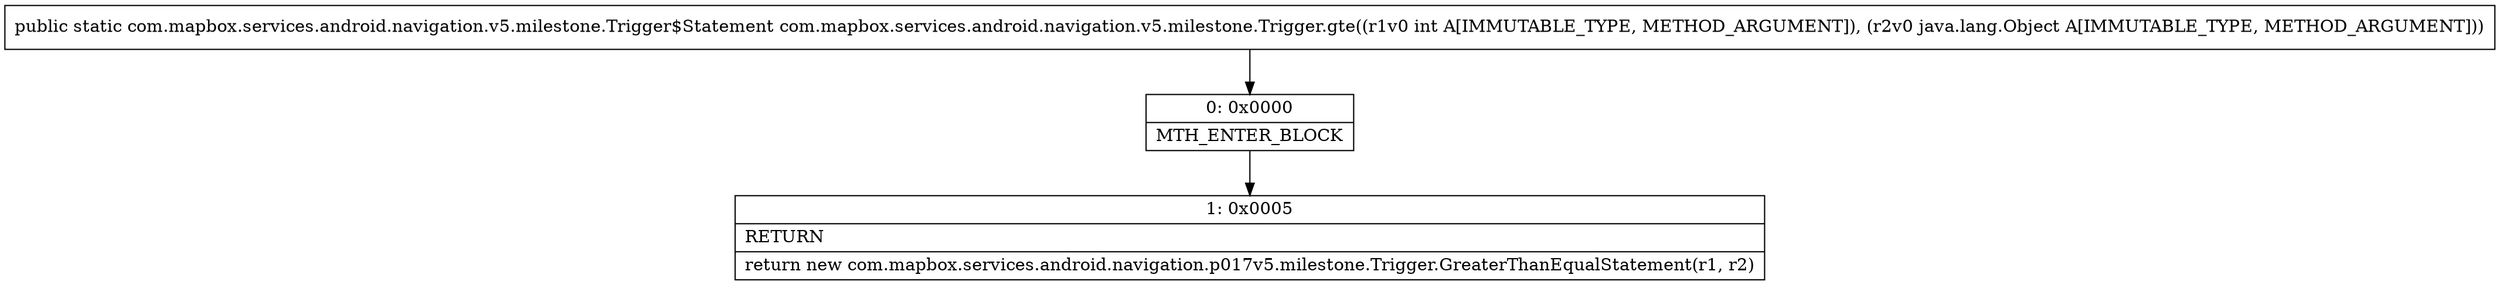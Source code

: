 digraph "CFG forcom.mapbox.services.android.navigation.v5.milestone.Trigger.gte(ILjava\/lang\/Object;)Lcom\/mapbox\/services\/android\/navigation\/v5\/milestone\/Trigger$Statement;" {
Node_0 [shape=record,label="{0\:\ 0x0000|MTH_ENTER_BLOCK\l}"];
Node_1 [shape=record,label="{1\:\ 0x0005|RETURN\l|return new com.mapbox.services.android.navigation.p017v5.milestone.Trigger.GreaterThanEqualStatement(r1, r2)\l}"];
MethodNode[shape=record,label="{public static com.mapbox.services.android.navigation.v5.milestone.Trigger$Statement com.mapbox.services.android.navigation.v5.milestone.Trigger.gte((r1v0 int A[IMMUTABLE_TYPE, METHOD_ARGUMENT]), (r2v0 java.lang.Object A[IMMUTABLE_TYPE, METHOD_ARGUMENT])) }"];
MethodNode -> Node_0;
Node_0 -> Node_1;
}

